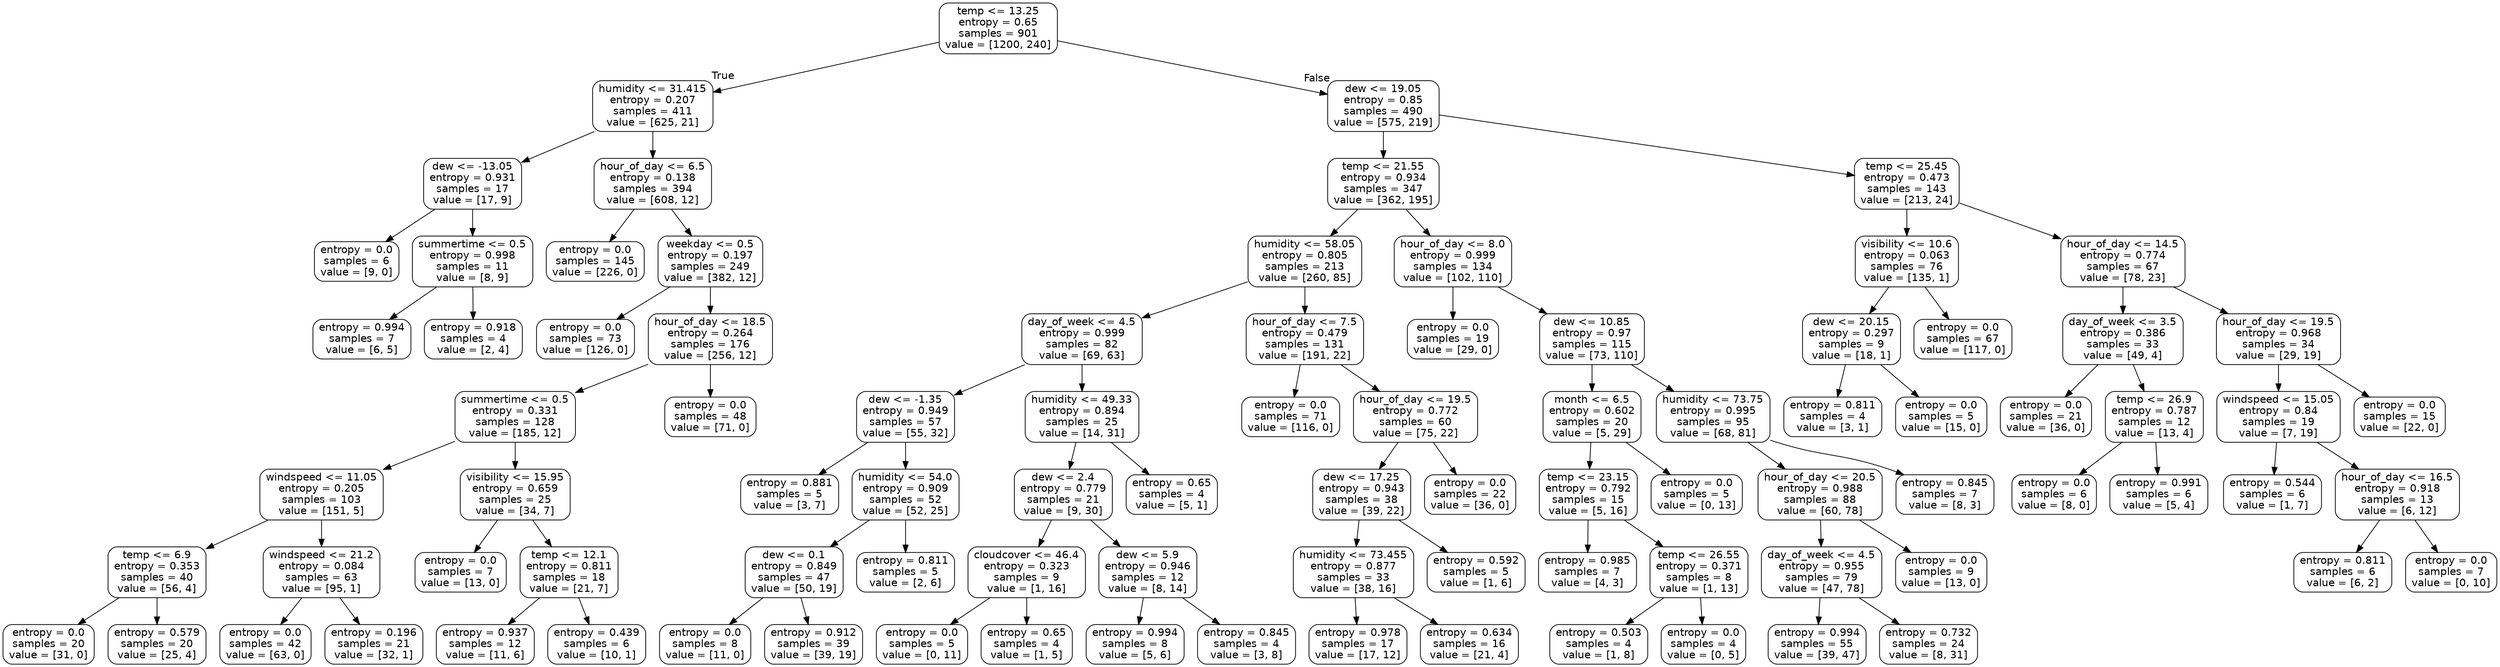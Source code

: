 digraph Tree {
node [shape=box, style="rounded", color="black", fontname="helvetica"] ;
edge [fontname="helvetica"] ;
0 [label="temp <= 13.25\nentropy = 0.65\nsamples = 901\nvalue = [1200, 240]"] ;
1 [label="humidity <= 31.415\nentropy = 0.207\nsamples = 411\nvalue = [625, 21]"] ;
0 -> 1 [labeldistance=2.5, labelangle=45, headlabel="True"] ;
2 [label="dew <= -13.05\nentropy = 0.931\nsamples = 17\nvalue = [17, 9]"] ;
1 -> 2 ;
3 [label="entropy = 0.0\nsamples = 6\nvalue = [9, 0]"] ;
2 -> 3 ;
4 [label="summertime <= 0.5\nentropy = 0.998\nsamples = 11\nvalue = [8, 9]"] ;
2 -> 4 ;
5 [label="entropy = 0.994\nsamples = 7\nvalue = [6, 5]"] ;
4 -> 5 ;
6 [label="entropy = 0.918\nsamples = 4\nvalue = [2, 4]"] ;
4 -> 6 ;
7 [label="hour_of_day <= 6.5\nentropy = 0.138\nsamples = 394\nvalue = [608, 12]"] ;
1 -> 7 ;
8 [label="entropy = 0.0\nsamples = 145\nvalue = [226, 0]"] ;
7 -> 8 ;
9 [label="weekday <= 0.5\nentropy = 0.197\nsamples = 249\nvalue = [382, 12]"] ;
7 -> 9 ;
10 [label="entropy = 0.0\nsamples = 73\nvalue = [126, 0]"] ;
9 -> 10 ;
11 [label="hour_of_day <= 18.5\nentropy = 0.264\nsamples = 176\nvalue = [256, 12]"] ;
9 -> 11 ;
12 [label="summertime <= 0.5\nentropy = 0.331\nsamples = 128\nvalue = [185, 12]"] ;
11 -> 12 ;
13 [label="windspeed <= 11.05\nentropy = 0.205\nsamples = 103\nvalue = [151, 5]"] ;
12 -> 13 ;
14 [label="temp <= 6.9\nentropy = 0.353\nsamples = 40\nvalue = [56, 4]"] ;
13 -> 14 ;
15 [label="entropy = 0.0\nsamples = 20\nvalue = [31, 0]"] ;
14 -> 15 ;
16 [label="entropy = 0.579\nsamples = 20\nvalue = [25, 4]"] ;
14 -> 16 ;
17 [label="windspeed <= 21.2\nentropy = 0.084\nsamples = 63\nvalue = [95, 1]"] ;
13 -> 17 ;
18 [label="entropy = 0.0\nsamples = 42\nvalue = [63, 0]"] ;
17 -> 18 ;
19 [label="entropy = 0.196\nsamples = 21\nvalue = [32, 1]"] ;
17 -> 19 ;
20 [label="visibility <= 15.95\nentropy = 0.659\nsamples = 25\nvalue = [34, 7]"] ;
12 -> 20 ;
21 [label="entropy = 0.0\nsamples = 7\nvalue = [13, 0]"] ;
20 -> 21 ;
22 [label="temp <= 12.1\nentropy = 0.811\nsamples = 18\nvalue = [21, 7]"] ;
20 -> 22 ;
23 [label="entropy = 0.937\nsamples = 12\nvalue = [11, 6]"] ;
22 -> 23 ;
24 [label="entropy = 0.439\nsamples = 6\nvalue = [10, 1]"] ;
22 -> 24 ;
25 [label="entropy = 0.0\nsamples = 48\nvalue = [71, 0]"] ;
11 -> 25 ;
26 [label="dew <= 19.05\nentropy = 0.85\nsamples = 490\nvalue = [575, 219]"] ;
0 -> 26 [labeldistance=2.5, labelangle=-45, headlabel="False"] ;
27 [label="temp <= 21.55\nentropy = 0.934\nsamples = 347\nvalue = [362, 195]"] ;
26 -> 27 ;
28 [label="humidity <= 58.05\nentropy = 0.805\nsamples = 213\nvalue = [260, 85]"] ;
27 -> 28 ;
29 [label="day_of_week <= 4.5\nentropy = 0.999\nsamples = 82\nvalue = [69, 63]"] ;
28 -> 29 ;
30 [label="dew <= -1.35\nentropy = 0.949\nsamples = 57\nvalue = [55, 32]"] ;
29 -> 30 ;
31 [label="entropy = 0.881\nsamples = 5\nvalue = [3, 7]"] ;
30 -> 31 ;
32 [label="humidity <= 54.0\nentropy = 0.909\nsamples = 52\nvalue = [52, 25]"] ;
30 -> 32 ;
33 [label="dew <= 0.1\nentropy = 0.849\nsamples = 47\nvalue = [50, 19]"] ;
32 -> 33 ;
34 [label="entropy = 0.0\nsamples = 8\nvalue = [11, 0]"] ;
33 -> 34 ;
35 [label="entropy = 0.912\nsamples = 39\nvalue = [39, 19]"] ;
33 -> 35 ;
36 [label="entropy = 0.811\nsamples = 5\nvalue = [2, 6]"] ;
32 -> 36 ;
37 [label="humidity <= 49.33\nentropy = 0.894\nsamples = 25\nvalue = [14, 31]"] ;
29 -> 37 ;
38 [label="dew <= 2.4\nentropy = 0.779\nsamples = 21\nvalue = [9, 30]"] ;
37 -> 38 ;
39 [label="cloudcover <= 46.4\nentropy = 0.323\nsamples = 9\nvalue = [1, 16]"] ;
38 -> 39 ;
40 [label="entropy = 0.0\nsamples = 5\nvalue = [0, 11]"] ;
39 -> 40 ;
41 [label="entropy = 0.65\nsamples = 4\nvalue = [1, 5]"] ;
39 -> 41 ;
42 [label="dew <= 5.9\nentropy = 0.946\nsamples = 12\nvalue = [8, 14]"] ;
38 -> 42 ;
43 [label="entropy = 0.994\nsamples = 8\nvalue = [5, 6]"] ;
42 -> 43 ;
44 [label="entropy = 0.845\nsamples = 4\nvalue = [3, 8]"] ;
42 -> 44 ;
45 [label="entropy = 0.65\nsamples = 4\nvalue = [5, 1]"] ;
37 -> 45 ;
46 [label="hour_of_day <= 7.5\nentropy = 0.479\nsamples = 131\nvalue = [191, 22]"] ;
28 -> 46 ;
47 [label="entropy = 0.0\nsamples = 71\nvalue = [116, 0]"] ;
46 -> 47 ;
48 [label="hour_of_day <= 19.5\nentropy = 0.772\nsamples = 60\nvalue = [75, 22]"] ;
46 -> 48 ;
49 [label="dew <= 17.25\nentropy = 0.943\nsamples = 38\nvalue = [39, 22]"] ;
48 -> 49 ;
50 [label="humidity <= 73.455\nentropy = 0.877\nsamples = 33\nvalue = [38, 16]"] ;
49 -> 50 ;
51 [label="entropy = 0.978\nsamples = 17\nvalue = [17, 12]"] ;
50 -> 51 ;
52 [label="entropy = 0.634\nsamples = 16\nvalue = [21, 4]"] ;
50 -> 52 ;
53 [label="entropy = 0.592\nsamples = 5\nvalue = [1, 6]"] ;
49 -> 53 ;
54 [label="entropy = 0.0\nsamples = 22\nvalue = [36, 0]"] ;
48 -> 54 ;
55 [label="hour_of_day <= 8.0\nentropy = 0.999\nsamples = 134\nvalue = [102, 110]"] ;
27 -> 55 ;
56 [label="entropy = 0.0\nsamples = 19\nvalue = [29, 0]"] ;
55 -> 56 ;
57 [label="dew <= 10.85\nentropy = 0.97\nsamples = 115\nvalue = [73, 110]"] ;
55 -> 57 ;
58 [label="month <= 6.5\nentropy = 0.602\nsamples = 20\nvalue = [5, 29]"] ;
57 -> 58 ;
59 [label="temp <= 23.15\nentropy = 0.792\nsamples = 15\nvalue = [5, 16]"] ;
58 -> 59 ;
60 [label="entropy = 0.985\nsamples = 7\nvalue = [4, 3]"] ;
59 -> 60 ;
61 [label="temp <= 26.55\nentropy = 0.371\nsamples = 8\nvalue = [1, 13]"] ;
59 -> 61 ;
62 [label="entropy = 0.503\nsamples = 4\nvalue = [1, 8]"] ;
61 -> 62 ;
63 [label="entropy = 0.0\nsamples = 4\nvalue = [0, 5]"] ;
61 -> 63 ;
64 [label="entropy = 0.0\nsamples = 5\nvalue = [0, 13]"] ;
58 -> 64 ;
65 [label="humidity <= 73.75\nentropy = 0.995\nsamples = 95\nvalue = [68, 81]"] ;
57 -> 65 ;
66 [label="hour_of_day <= 20.5\nentropy = 0.988\nsamples = 88\nvalue = [60, 78]"] ;
65 -> 66 ;
67 [label="day_of_week <= 4.5\nentropy = 0.955\nsamples = 79\nvalue = [47, 78]"] ;
66 -> 67 ;
68 [label="entropy = 0.994\nsamples = 55\nvalue = [39, 47]"] ;
67 -> 68 ;
69 [label="entropy = 0.732\nsamples = 24\nvalue = [8, 31]"] ;
67 -> 69 ;
70 [label="entropy = 0.0\nsamples = 9\nvalue = [13, 0]"] ;
66 -> 70 ;
71 [label="entropy = 0.845\nsamples = 7\nvalue = [8, 3]"] ;
65 -> 71 ;
72 [label="temp <= 25.45\nentropy = 0.473\nsamples = 143\nvalue = [213, 24]"] ;
26 -> 72 ;
73 [label="visibility <= 10.6\nentropy = 0.063\nsamples = 76\nvalue = [135, 1]"] ;
72 -> 73 ;
74 [label="dew <= 20.15\nentropy = 0.297\nsamples = 9\nvalue = [18, 1]"] ;
73 -> 74 ;
75 [label="entropy = 0.811\nsamples = 4\nvalue = [3, 1]"] ;
74 -> 75 ;
76 [label="entropy = 0.0\nsamples = 5\nvalue = [15, 0]"] ;
74 -> 76 ;
77 [label="entropy = 0.0\nsamples = 67\nvalue = [117, 0]"] ;
73 -> 77 ;
78 [label="hour_of_day <= 14.5\nentropy = 0.774\nsamples = 67\nvalue = [78, 23]"] ;
72 -> 78 ;
79 [label="day_of_week <= 3.5\nentropy = 0.386\nsamples = 33\nvalue = [49, 4]"] ;
78 -> 79 ;
80 [label="entropy = 0.0\nsamples = 21\nvalue = [36, 0]"] ;
79 -> 80 ;
81 [label="temp <= 26.9\nentropy = 0.787\nsamples = 12\nvalue = [13, 4]"] ;
79 -> 81 ;
82 [label="entropy = 0.0\nsamples = 6\nvalue = [8, 0]"] ;
81 -> 82 ;
83 [label="entropy = 0.991\nsamples = 6\nvalue = [5, 4]"] ;
81 -> 83 ;
84 [label="hour_of_day <= 19.5\nentropy = 0.968\nsamples = 34\nvalue = [29, 19]"] ;
78 -> 84 ;
85 [label="windspeed <= 15.05\nentropy = 0.84\nsamples = 19\nvalue = [7, 19]"] ;
84 -> 85 ;
86 [label="entropy = 0.544\nsamples = 6\nvalue = [1, 7]"] ;
85 -> 86 ;
87 [label="hour_of_day <= 16.5\nentropy = 0.918\nsamples = 13\nvalue = [6, 12]"] ;
85 -> 87 ;
88 [label="entropy = 0.811\nsamples = 6\nvalue = [6, 2]"] ;
87 -> 88 ;
89 [label="entropy = 0.0\nsamples = 7\nvalue = [0, 10]"] ;
87 -> 89 ;
90 [label="entropy = 0.0\nsamples = 15\nvalue = [22, 0]"] ;
84 -> 90 ;
}